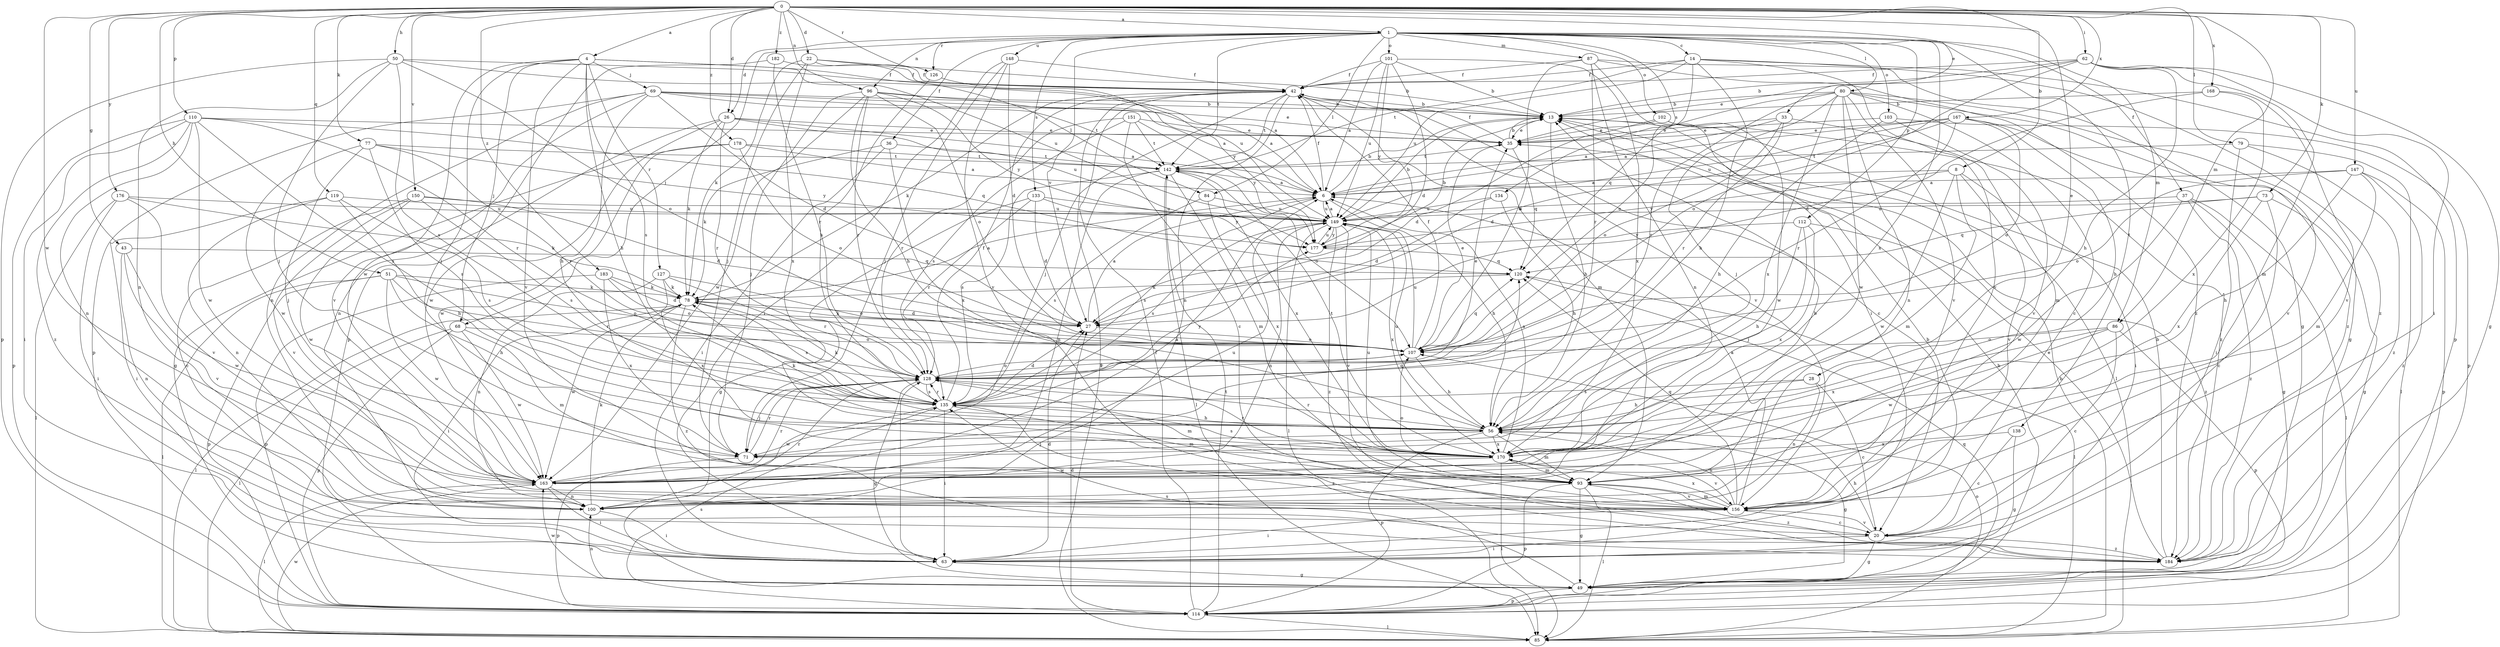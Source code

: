 strict digraph  {
0;
1;
4;
6;
8;
13;
14;
20;
22;
26;
27;
28;
33;
35;
36;
37;
42;
43;
49;
50;
51;
56;
62;
63;
68;
69;
71;
73;
77;
78;
79;
80;
84;
85;
86;
87;
93;
96;
100;
101;
102;
103;
107;
110;
112;
114;
119;
120;
126;
127;
128;
133;
134;
135;
138;
142;
147;
148;
149;
150;
151;
156;
163;
167;
168;
170;
176;
177;
178;
182;
183;
184;
0 -> 1  [label=a];
0 -> 4  [label=a];
0 -> 8  [label=b];
0 -> 22  [label=d];
0 -> 26  [label=d];
0 -> 28  [label=e];
0 -> 33  [label=e];
0 -> 43  [label=g];
0 -> 50  [label=h];
0 -> 51  [label=h];
0 -> 62  [label=i];
0 -> 73  [label=k];
0 -> 77  [label=k];
0 -> 79  [label=l];
0 -> 86  [label=m];
0 -> 96  [label=n];
0 -> 110  [label=p];
0 -> 119  [label=q];
0 -> 126  [label=r];
0 -> 147  [label=u];
0 -> 150  [label=v];
0 -> 163  [label=w];
0 -> 167  [label=x];
0 -> 168  [label=x];
0 -> 176  [label=y];
0 -> 178  [label=z];
0 -> 182  [label=z];
0 -> 183  [label=z];
1 -> 14  [label=c];
1 -> 26  [label=d];
1 -> 36  [label=f];
1 -> 37  [label=f];
1 -> 68  [label=j];
1 -> 80  [label=l];
1 -> 84  [label=l];
1 -> 86  [label=m];
1 -> 87  [label=m];
1 -> 96  [label=n];
1 -> 101  [label=o];
1 -> 102  [label=o];
1 -> 103  [label=o];
1 -> 112  [label=p];
1 -> 126  [label=r];
1 -> 133  [label=s];
1 -> 134  [label=s];
1 -> 138  [label=t];
1 -> 142  [label=t];
1 -> 148  [label=u];
1 -> 170  [label=x];
1 -> 27  [label=v];
4 -> 56  [label=h];
4 -> 68  [label=j];
4 -> 69  [label=j];
4 -> 71  [label=j];
4 -> 84  [label=l];
4 -> 127  [label=r];
4 -> 135  [label=s];
4 -> 149  [label=u];
4 -> 156  [label=v];
4 -> 163  [label=w];
6 -> 13  [label=b];
6 -> 42  [label=f];
6 -> 56  [label=h];
6 -> 135  [label=s];
6 -> 149  [label=u];
8 -> 6  [label=a];
8 -> 63  [label=i];
8 -> 93  [label=m];
8 -> 156  [label=v];
8 -> 163  [label=w];
8 -> 177  [label=y];
13 -> 35  [label=e];
13 -> 56  [label=h];
13 -> 85  [label=l];
14 -> 42  [label=f];
14 -> 56  [label=h];
14 -> 107  [label=o];
14 -> 114  [label=p];
14 -> 142  [label=t];
14 -> 149  [label=u];
14 -> 156  [label=v];
14 -> 184  [label=z];
20 -> 49  [label=g];
20 -> 56  [label=h];
20 -> 63  [label=i];
20 -> 156  [label=v];
20 -> 184  [label=z];
22 -> 13  [label=b];
22 -> 42  [label=f];
22 -> 71  [label=j];
22 -> 78  [label=k];
22 -> 149  [label=u];
22 -> 170  [label=x];
26 -> 6  [label=a];
26 -> 35  [label=e];
26 -> 78  [label=k];
26 -> 100  [label=n];
26 -> 128  [label=r];
26 -> 149  [label=u];
26 -> 163  [label=w];
27 -> 6  [label=a];
27 -> 78  [label=k];
27 -> 107  [label=o];
28 -> 20  [label=c];
28 -> 56  [label=h];
28 -> 100  [label=n];
28 -> 135  [label=s];
33 -> 6  [label=a];
33 -> 35  [label=e];
33 -> 93  [label=m];
33 -> 107  [label=o];
33 -> 128  [label=r];
35 -> 13  [label=b];
35 -> 42  [label=f];
35 -> 120  [label=q];
35 -> 142  [label=t];
36 -> 63  [label=i];
36 -> 78  [label=k];
36 -> 142  [label=t];
36 -> 170  [label=x];
37 -> 49  [label=g];
37 -> 85  [label=l];
37 -> 149  [label=u];
37 -> 163  [label=w];
37 -> 184  [label=z];
42 -> 13  [label=b];
42 -> 20  [label=c];
42 -> 71  [label=j];
42 -> 78  [label=k];
42 -> 93  [label=m];
42 -> 100  [label=n];
42 -> 142  [label=t];
42 -> 156  [label=v];
43 -> 100  [label=n];
43 -> 120  [label=q];
43 -> 156  [label=v];
43 -> 163  [label=w];
49 -> 100  [label=n];
49 -> 114  [label=p];
49 -> 135  [label=s];
49 -> 163  [label=w];
50 -> 6  [label=a];
50 -> 42  [label=f];
50 -> 71  [label=j];
50 -> 100  [label=n];
50 -> 107  [label=o];
50 -> 114  [label=p];
50 -> 135  [label=s];
51 -> 56  [label=h];
51 -> 78  [label=k];
51 -> 85  [label=l];
51 -> 107  [label=o];
51 -> 114  [label=p];
51 -> 128  [label=r];
51 -> 163  [label=w];
56 -> 49  [label=g];
56 -> 71  [label=j];
56 -> 78  [label=k];
56 -> 93  [label=m];
56 -> 114  [label=p];
56 -> 128  [label=r];
56 -> 149  [label=u];
56 -> 170  [label=x];
62 -> 13  [label=b];
62 -> 35  [label=e];
62 -> 42  [label=f];
62 -> 49  [label=g];
62 -> 56  [label=h];
62 -> 63  [label=i];
62 -> 93  [label=m];
62 -> 107  [label=o];
63 -> 13  [label=b];
63 -> 27  [label=d];
63 -> 49  [label=g];
63 -> 128  [label=r];
68 -> 85  [label=l];
68 -> 93  [label=m];
68 -> 107  [label=o];
68 -> 114  [label=p];
68 -> 163  [label=w];
69 -> 6  [label=a];
69 -> 13  [label=b];
69 -> 27  [label=d];
69 -> 35  [label=e];
69 -> 56  [label=h];
69 -> 100  [label=n];
69 -> 114  [label=p];
69 -> 142  [label=t];
69 -> 156  [label=v];
71 -> 114  [label=p];
71 -> 120  [label=q];
71 -> 128  [label=r];
73 -> 20  [label=c];
73 -> 49  [label=g];
73 -> 120  [label=q];
73 -> 149  [label=u];
73 -> 170  [label=x];
77 -> 71  [label=j];
77 -> 128  [label=r];
77 -> 135  [label=s];
77 -> 142  [label=t];
77 -> 163  [label=w];
77 -> 177  [label=y];
78 -> 6  [label=a];
78 -> 27  [label=d];
78 -> 63  [label=i];
78 -> 85  [label=l];
78 -> 135  [label=s];
78 -> 163  [label=w];
78 -> 184  [label=z];
79 -> 63  [label=i];
79 -> 85  [label=l];
79 -> 142  [label=t];
79 -> 184  [label=z];
80 -> 13  [label=b];
80 -> 20  [label=c];
80 -> 49  [label=g];
80 -> 71  [label=j];
80 -> 100  [label=n];
80 -> 120  [label=q];
80 -> 128  [label=r];
80 -> 156  [label=v];
80 -> 163  [label=w];
80 -> 170  [label=x];
80 -> 184  [label=z];
84 -> 135  [label=s];
84 -> 149  [label=u];
84 -> 170  [label=x];
85 -> 13  [label=b];
85 -> 42  [label=f];
85 -> 107  [label=o];
85 -> 163  [label=w];
86 -> 20  [label=c];
86 -> 107  [label=o];
86 -> 114  [label=p];
86 -> 163  [label=w];
86 -> 170  [label=x];
87 -> 42  [label=f];
87 -> 49  [label=g];
87 -> 63  [label=i];
87 -> 100  [label=n];
87 -> 107  [label=o];
87 -> 128  [label=r];
87 -> 184  [label=z];
93 -> 49  [label=g];
93 -> 85  [label=l];
93 -> 107  [label=o];
93 -> 114  [label=p];
93 -> 149  [label=u];
93 -> 156  [label=v];
93 -> 184  [label=z];
96 -> 6  [label=a];
96 -> 13  [label=b];
96 -> 56  [label=h];
96 -> 71  [label=j];
96 -> 107  [label=o];
96 -> 128  [label=r];
96 -> 163  [label=w];
96 -> 177  [label=y];
100 -> 13  [label=b];
100 -> 63  [label=i];
100 -> 78  [label=k];
100 -> 128  [label=r];
101 -> 6  [label=a];
101 -> 13  [label=b];
101 -> 27  [label=d];
101 -> 42  [label=f];
101 -> 149  [label=u];
101 -> 170  [label=x];
101 -> 177  [label=y];
102 -> 27  [label=d];
102 -> 35  [label=e];
102 -> 163  [label=w];
102 -> 184  [label=z];
103 -> 35  [label=e];
103 -> 56  [label=h];
103 -> 114  [label=p];
103 -> 156  [label=v];
107 -> 35  [label=e];
107 -> 42  [label=f];
107 -> 56  [label=h];
107 -> 120  [label=q];
107 -> 128  [label=r];
107 -> 149  [label=u];
110 -> 35  [label=e];
110 -> 63  [label=i];
110 -> 100  [label=n];
110 -> 114  [label=p];
110 -> 120  [label=q];
110 -> 128  [label=r];
110 -> 135  [label=s];
110 -> 163  [label=w];
110 -> 184  [label=z];
112 -> 56  [label=h];
112 -> 71  [label=j];
112 -> 170  [label=x];
112 -> 177  [label=y];
112 -> 184  [label=z];
114 -> 13  [label=b];
114 -> 27  [label=d];
114 -> 42  [label=f];
114 -> 85  [label=l];
114 -> 120  [label=q];
114 -> 135  [label=s];
114 -> 142  [label=t];
119 -> 56  [label=h];
119 -> 63  [label=i];
119 -> 100  [label=n];
119 -> 135  [label=s];
119 -> 149  [label=u];
120 -> 78  [label=k];
120 -> 85  [label=l];
126 -> 135  [label=s];
126 -> 177  [label=y];
127 -> 78  [label=k];
127 -> 100  [label=n];
127 -> 107  [label=o];
127 -> 128  [label=r];
127 -> 170  [label=x];
128 -> 35  [label=e];
128 -> 49  [label=g];
128 -> 71  [label=j];
128 -> 93  [label=m];
128 -> 107  [label=o];
128 -> 135  [label=s];
133 -> 27  [label=d];
133 -> 49  [label=g];
133 -> 128  [label=r];
133 -> 149  [label=u];
133 -> 177  [label=y];
134 -> 27  [label=d];
134 -> 56  [label=h];
134 -> 149  [label=u];
135 -> 27  [label=d];
135 -> 42  [label=f];
135 -> 56  [label=h];
135 -> 63  [label=i];
135 -> 78  [label=k];
135 -> 93  [label=m];
135 -> 128  [label=r];
135 -> 163  [label=w];
135 -> 177  [label=y];
135 -> 184  [label=z];
138 -> 20  [label=c];
138 -> 49  [label=g];
138 -> 170  [label=x];
142 -> 6  [label=a];
142 -> 85  [label=l];
142 -> 93  [label=m];
142 -> 100  [label=n];
142 -> 107  [label=o];
142 -> 135  [label=s];
142 -> 170  [label=x];
147 -> 6  [label=a];
147 -> 56  [label=h];
147 -> 93  [label=m];
147 -> 107  [label=o];
147 -> 114  [label=p];
147 -> 184  [label=z];
148 -> 27  [label=d];
148 -> 42  [label=f];
148 -> 63  [label=i];
148 -> 71  [label=j];
148 -> 156  [label=v];
149 -> 6  [label=a];
149 -> 13  [label=b];
149 -> 85  [label=l];
149 -> 100  [label=n];
149 -> 135  [label=s];
149 -> 156  [label=v];
149 -> 170  [label=x];
149 -> 177  [label=y];
149 -> 184  [label=z];
150 -> 20  [label=c];
150 -> 27  [label=d];
150 -> 135  [label=s];
150 -> 149  [label=u];
150 -> 156  [label=v];
150 -> 163  [label=w];
151 -> 20  [label=c];
151 -> 35  [label=e];
151 -> 128  [label=r];
151 -> 135  [label=s];
151 -> 142  [label=t];
151 -> 177  [label=y];
156 -> 6  [label=a];
156 -> 20  [label=c];
156 -> 56  [label=h];
156 -> 63  [label=i];
156 -> 93  [label=m];
156 -> 120  [label=q];
156 -> 170  [label=x];
163 -> 6  [label=a];
163 -> 63  [label=i];
163 -> 85  [label=l];
163 -> 100  [label=n];
163 -> 128  [label=r];
163 -> 149  [label=u];
167 -> 6  [label=a];
167 -> 27  [label=d];
167 -> 35  [label=e];
167 -> 56  [label=h];
167 -> 107  [label=o];
167 -> 128  [label=r];
167 -> 149  [label=u];
167 -> 156  [label=v];
168 -> 13  [label=b];
168 -> 27  [label=d];
168 -> 156  [label=v];
168 -> 170  [label=x];
170 -> 6  [label=a];
170 -> 85  [label=l];
170 -> 93  [label=m];
170 -> 128  [label=r];
170 -> 135  [label=s];
170 -> 142  [label=t];
170 -> 156  [label=v];
170 -> 163  [label=w];
176 -> 63  [label=i];
176 -> 78  [label=k];
176 -> 85  [label=l];
176 -> 149  [label=u];
176 -> 156  [label=v];
177 -> 13  [label=b];
177 -> 120  [label=q];
177 -> 149  [label=u];
178 -> 6  [label=a];
178 -> 49  [label=g];
178 -> 107  [label=o];
178 -> 142  [label=t];
178 -> 163  [label=w];
182 -> 42  [label=f];
182 -> 114  [label=p];
182 -> 128  [label=r];
183 -> 27  [label=d];
183 -> 78  [label=k];
183 -> 107  [label=o];
183 -> 114  [label=p];
183 -> 170  [label=x];
184 -> 13  [label=b];
184 -> 35  [label=e];
}
